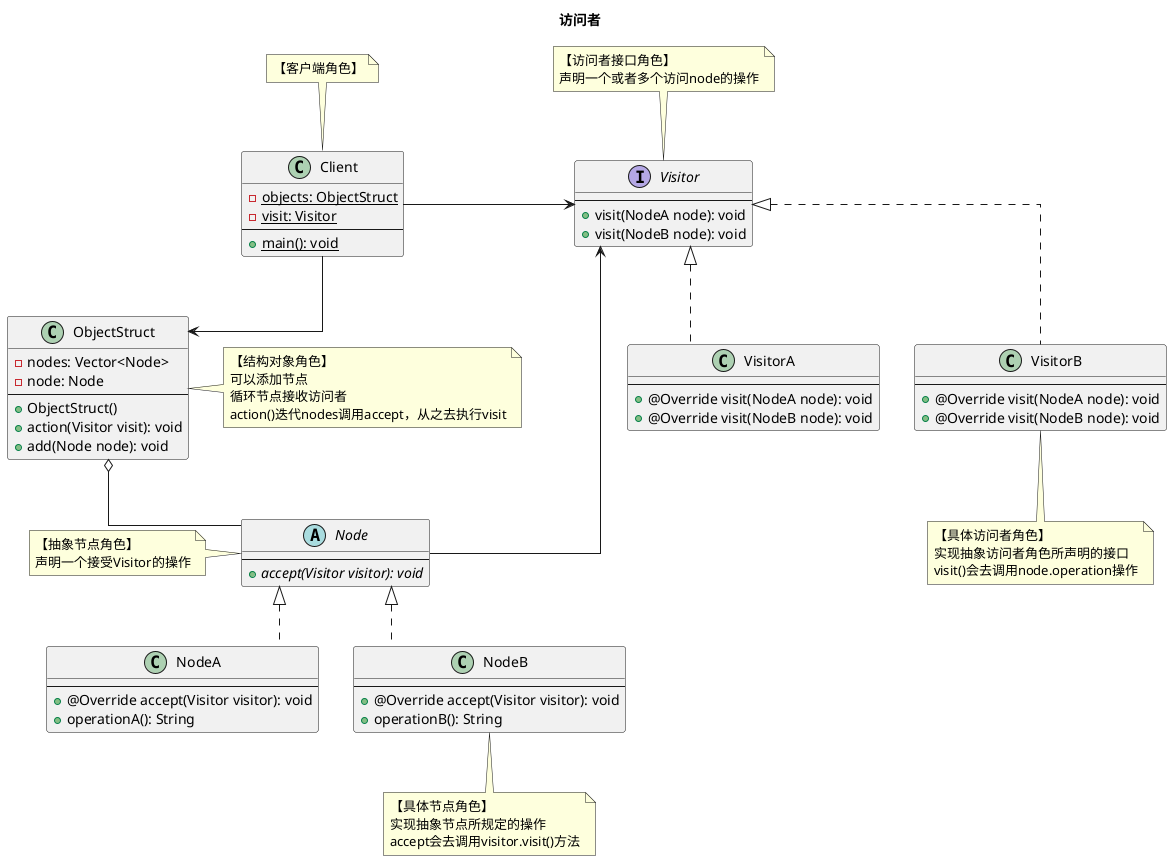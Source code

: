 @startuml
skinparam linetype ortho

title 访问者

interface Visitor {
	--
	+ visit(NodeA node): void
	+ visit(NodeB node): void
}
note top of Visitor: 【访问者接口角色】\n声明一个或者多个访问node的操作

class VisitorA {
	--
	+ @Override visit(NodeA node): void
	+ @Override visit(NodeB node): void
}
Visitor <|.. VisitorA

class VisitorB {
	--
	+ @Override visit(NodeA node): void
	+ @Override visit(NodeB node): void
}
Visitor <|.. VisitorB
note bottom of VisitorB: 【具体访问者角色】\n实现抽象访问者角色所声明的接口\nvisit()会去调用node.operation操作

abstract class Node {
	--
	+ {abstract} accept(Visitor visitor): void
}
Visitor <--- Node
note left of Node: 【抽象节点角色】\n声明一个接受Visitor的操作

class NodeA {
	--
	+ @Override accept(Visitor visitor): void
	+ operationA(): String
}
Node <|.. NodeA

class NodeB {
	--
	+ @Override accept(Visitor visitor): void
	+ operationB(): String
}
Node <|.. NodeB
note bottom of NodeB: 【具体节点角色】\n实现抽象节点所规定的操作\naccept会去调用visitor.visit()方法

class ObjectStruct {
	- nodes: Vector<Node>
	- node: Node
	--
	+ ObjectStruct()
	+ action(Visitor visit): void
	+ add(Node node): void
}
ObjectStruct o- Node
note right of ObjectStruct: 【结构对象角色】\n可以添加节点\n循环节点接收访问者\naction()迭代nodes调用accept，从之去执行visit

class Client {
	- {static} objects: ObjectStruct
	- {static} visit: Visitor
	--
	+ {static} main(): void
}
Client -> Visitor
Client --> ObjectStruct
note top of Client: 【客户端角色】

@enduml